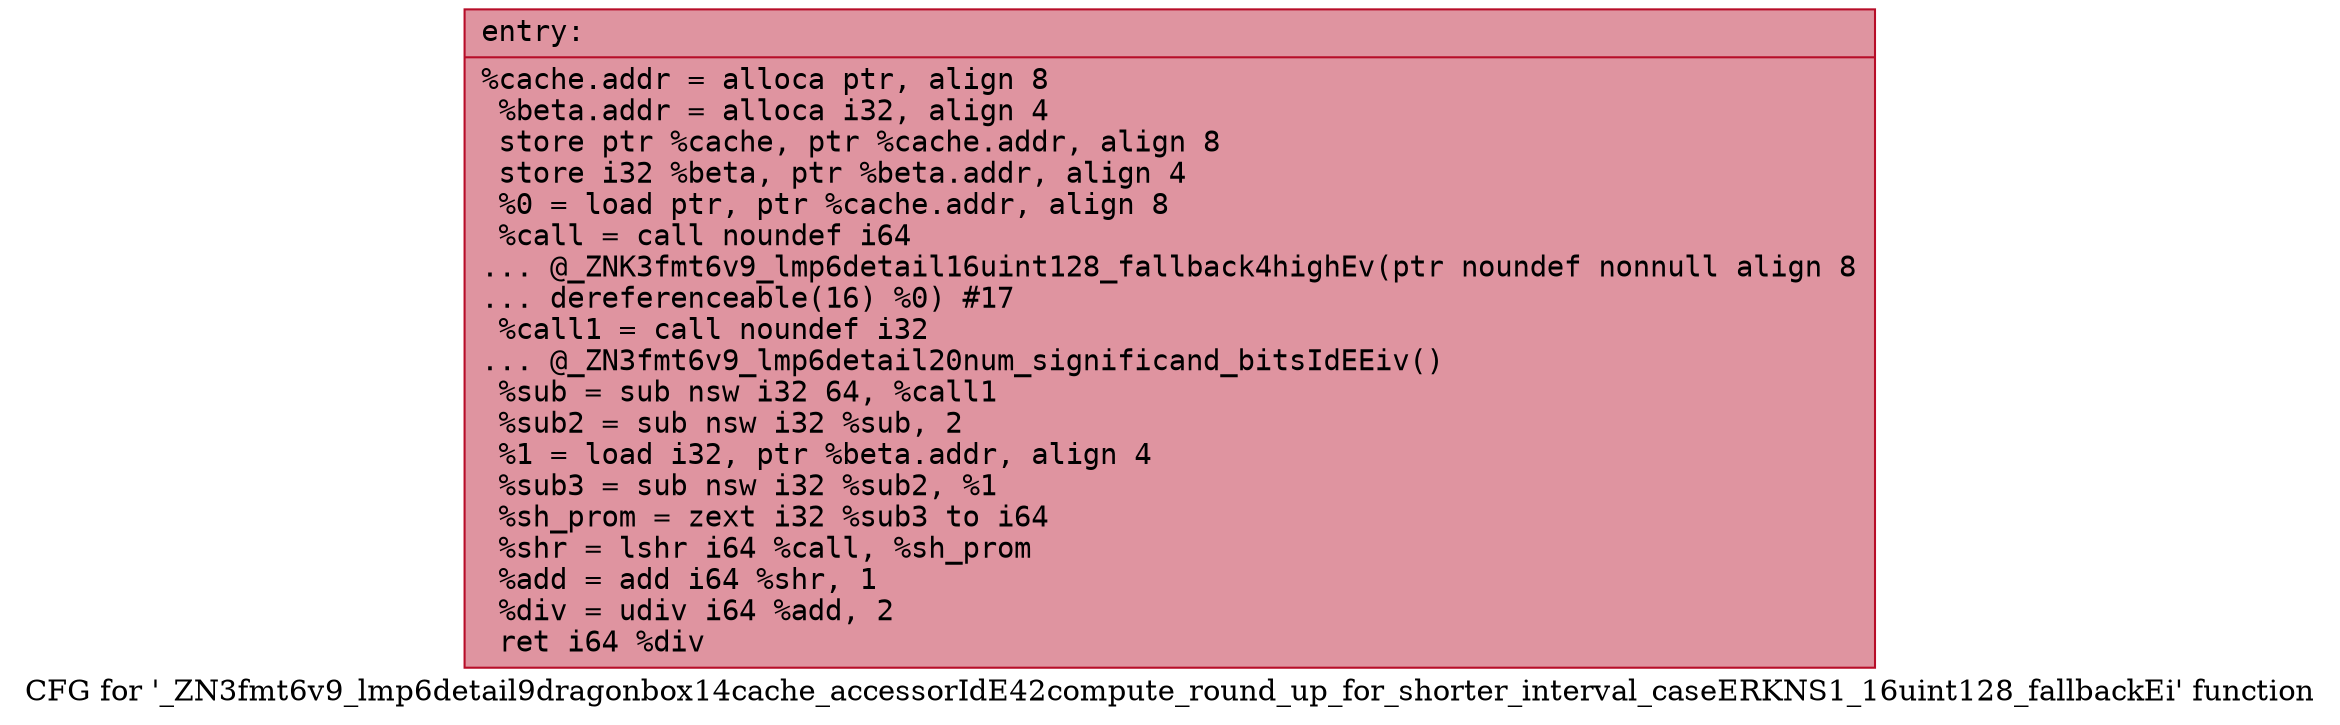 digraph "CFG for '_ZN3fmt6v9_lmp6detail9dragonbox14cache_accessorIdE42compute_round_up_for_shorter_interval_caseERKNS1_16uint128_fallbackEi' function" {
	label="CFG for '_ZN3fmt6v9_lmp6detail9dragonbox14cache_accessorIdE42compute_round_up_for_shorter_interval_caseERKNS1_16uint128_fallbackEi' function";

	Node0x55fec37461e0 [shape=record,color="#b70d28ff", style=filled, fillcolor="#b70d2870" fontname="Courier",label="{entry:\l|  %cache.addr = alloca ptr, align 8\l  %beta.addr = alloca i32, align 4\l  store ptr %cache, ptr %cache.addr, align 8\l  store i32 %beta, ptr %beta.addr, align 4\l  %0 = load ptr, ptr %cache.addr, align 8\l  %call = call noundef i64\l... @_ZNK3fmt6v9_lmp6detail16uint128_fallback4highEv(ptr noundef nonnull align 8\l... dereferenceable(16) %0) #17\l  %call1 = call noundef i32\l... @_ZN3fmt6v9_lmp6detail20num_significand_bitsIdEEiv()\l  %sub = sub nsw i32 64, %call1\l  %sub2 = sub nsw i32 %sub, 2\l  %1 = load i32, ptr %beta.addr, align 4\l  %sub3 = sub nsw i32 %sub2, %1\l  %sh_prom = zext i32 %sub3 to i64\l  %shr = lshr i64 %call, %sh_prom\l  %add = add i64 %shr, 1\l  %div = udiv i64 %add, 2\l  ret i64 %div\l}"];
}
